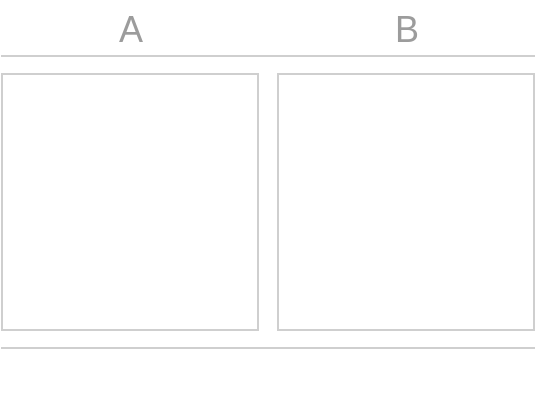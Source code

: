 <mxfile version="13.10.0" type="device"><diagram id="FzI2PL7LMmcaYHyUeRUv" name="Page-1"><mxGraphModel dx="652" dy="369" grid="1" gridSize="10" guides="1" tooltips="1" connect="1" arrows="1" fold="1" page="1" pageScale="1" pageWidth="827" pageHeight="1169" math="0" shadow="0"><root><mxCell id="0"/><mxCell id="1" parent="0"/><mxCell id="op_uk8OQYAJgr65mLkTI-29" value="" style="endArrow=none;html=1;fillColor=#f5f5f5;strokeColor=#CFCFCF;" parent="1" edge="1"><mxGeometry width="50" height="50" relative="1" as="geometry"><mxPoint x="188.5" y="187" as="sourcePoint"/><mxPoint x="455.5" y="187" as="targetPoint"/></mxGeometry></mxCell><mxCell id="op_uk8OQYAJgr65mLkTI-19" value="" style="rounded=0;whiteSpace=wrap;html=1;strokeColor=none;fillColor=none;" parent="1" vertex="1"><mxGeometry x="189" y="333" width="266" height="30" as="geometry"/></mxCell><mxCell id="op_uk8OQYAJgr65mLkTI-4" value="&lt;font style=&quot;font-size: 18px&quot; color=&quot;#9c9c9c&quot;&gt;A&lt;/font&gt;" style="text;html=1;strokeColor=none;fillColor=none;align=center;verticalAlign=middle;whiteSpace=wrap;rounded=0;" parent="1" vertex="1"><mxGeometry x="210.5" y="159" width="85" height="30" as="geometry"/></mxCell><mxCell id="op_uk8OQYAJgr65mLkTI-6" value="&lt;font style=&quot;font-size: 18px&quot; color=&quot;#9c9c9c&quot;&gt;B&lt;/font&gt;" style="text;html=1;strokeColor=none;fillColor=none;align=center;verticalAlign=middle;whiteSpace=wrap;rounded=0;" parent="1" vertex="1"><mxGeometry x="348.5" y="159" width="85" height="30" as="geometry"/></mxCell><mxCell id="op_uk8OQYAJgr65mLkTI-13" value="" style="endArrow=none;html=1;fillColor=#f5f5f5;strokeColor=#CFCFCF;" parent="1" edge="1"><mxGeometry width="50" height="50" relative="1" as="geometry"><mxPoint x="188.5" y="333" as="sourcePoint"/><mxPoint x="455.5" y="333" as="targetPoint"/></mxGeometry></mxCell><mxCell id="op_uk8OQYAJgr65mLkTI-21" value="" style="rounded=0;whiteSpace=wrap;html=1;strokeColor=#CFCFCF;" parent="1" vertex="1"><mxGeometry x="189" y="196" width="128" height="128" as="geometry"/></mxCell><mxCell id="op_uk8OQYAJgr65mLkTI-23" value="" style="rounded=0;whiteSpace=wrap;html=1;strokeColor=#CFCFCF;" parent="1" vertex="1"><mxGeometry x="327" y="196" width="128" height="128" as="geometry"/></mxCell></root></mxGraphModel></diagram></mxfile>